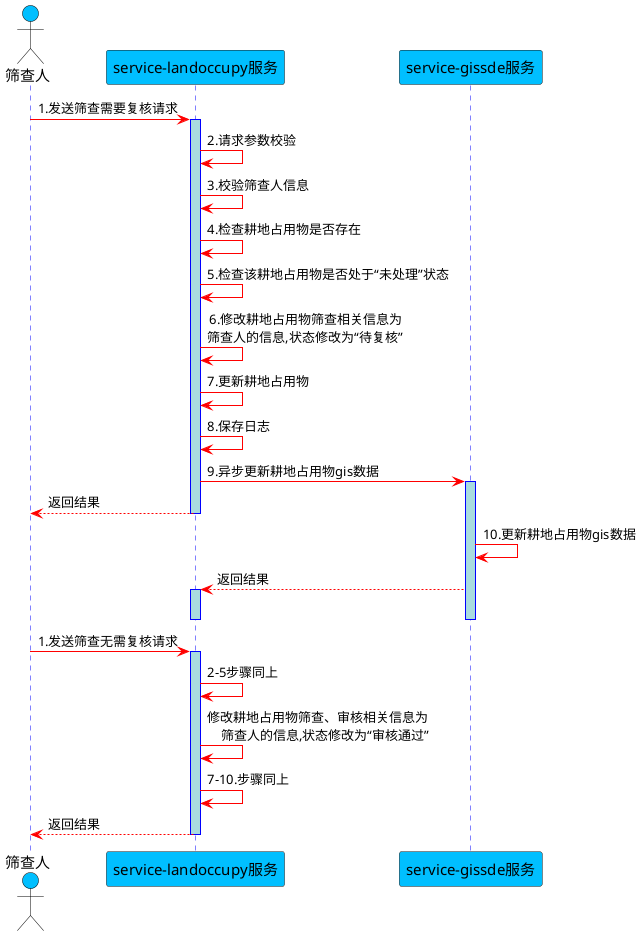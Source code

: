 @startuml
skinparam sequence {
ArrowColor red
ActorBorderColor black
LifeLineBorderColor blue
LifeLineBackgroundColor #A9DCDF


ParticipantBackgroundColor DeepSkyBlue
ParticipantFontName Aapex
ParticipantFontSize 15
ParticipantFontColor black

ActorBackgroundColor DeepSkyBlue
ActorFontColor black
ActorFontSize 15
ActorFontName Aapex
}

actor 筛查人
participant "service-landoccupy服务" as A
participant "service-gissde服务" as B

筛查人 -> A: 1.发送筛查需要复核请求
activate A

A -> A: 2.请求参数校验
A -> A: 3.校验筛查人信息
A -> A: 4.检查耕地占用物是否存在
A -> A: 5.检查该耕地占用物是否处于“未处理”状态
A -> A: 6.修改耕地占用物筛查相关信息为\r筛查人的信息,状态修改为“待复核”

A -> A: 7.更新耕地占用物
A -> A: 8.保存日志
A -> B: 9.异步更新耕地占用物gis数据
activate B
A --> 筛查人: 返回结果
deactivate A
B -> B: 10.更新耕地占用物gis数据

B --> A : 返回结果
activate A
deactivate B
deactivate A
actor 筛查人
participant "service-landoccupy服务" as A
participant "service-gissde服务" as B


筛查人 -> A: 1.发送筛查无需复核请求
activate A
A -> A: 2-5步骤同上
A -> A: 修改耕地占用物筛查、审核相关信息为\r筛查人的信息,状态修改为“审核通过”
A -> A: 7-10.步骤同上
A --> 筛查人: 返回结果
deactivate A

@enduml